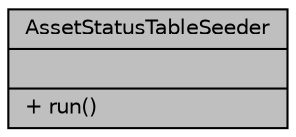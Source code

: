 digraph "AssetStatusTableSeeder"
{
 // LATEX_PDF_SIZE
  bgcolor="transparent";
  edge [fontname="Helvetica",fontsize="10",labelfontname="Helvetica",labelfontsize="10"];
  node [fontname="Helvetica",fontsize="10",shape=record];
  Node1 [label="{AssetStatusTableSeeder\n||+ run()\l}",height=0.2,width=0.4,color="black", fillcolor="grey75", style="filled", fontcolor="black",tooltip="Inicializar los Estados de uso de los bienes."];
}
